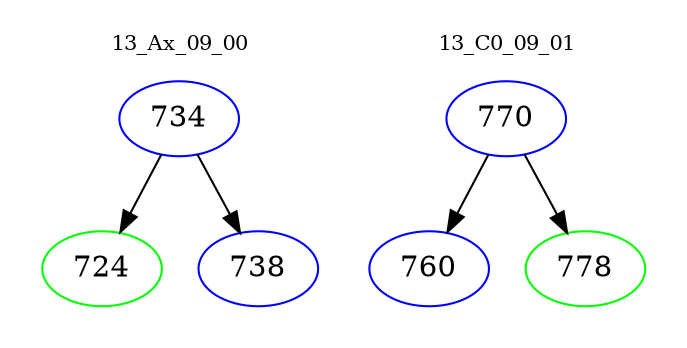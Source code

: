digraph{
subgraph cluster_0 {
color = white
label = "13_Ax_09_00";
fontsize=10;
T0_734 [label="734", color="blue"]
T0_734 -> T0_724 [color="black"]
T0_724 [label="724", color="green"]
T0_734 -> T0_738 [color="black"]
T0_738 [label="738", color="blue"]
}
subgraph cluster_1 {
color = white
label = "13_C0_09_01";
fontsize=10;
T1_770 [label="770", color="blue"]
T1_770 -> T1_760 [color="black"]
T1_760 [label="760", color="blue"]
T1_770 -> T1_778 [color="black"]
T1_778 [label="778", color="green"]
}
}
